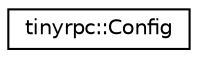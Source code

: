 digraph "类继承关系图"
{
 // LATEX_PDF_SIZE
  edge [fontname="Helvetica",fontsize="10",labelfontname="Helvetica",labelfontsize="10"];
  node [fontname="Helvetica",fontsize="10",shape=record];
  rankdir="LR";
  Node0 [label="tinyrpc::Config",height=0.2,width=0.4,color="black", fillcolor="white", style="filled",URL="$classtinyrpc_1_1Config.html",tooltip=" "];
}

